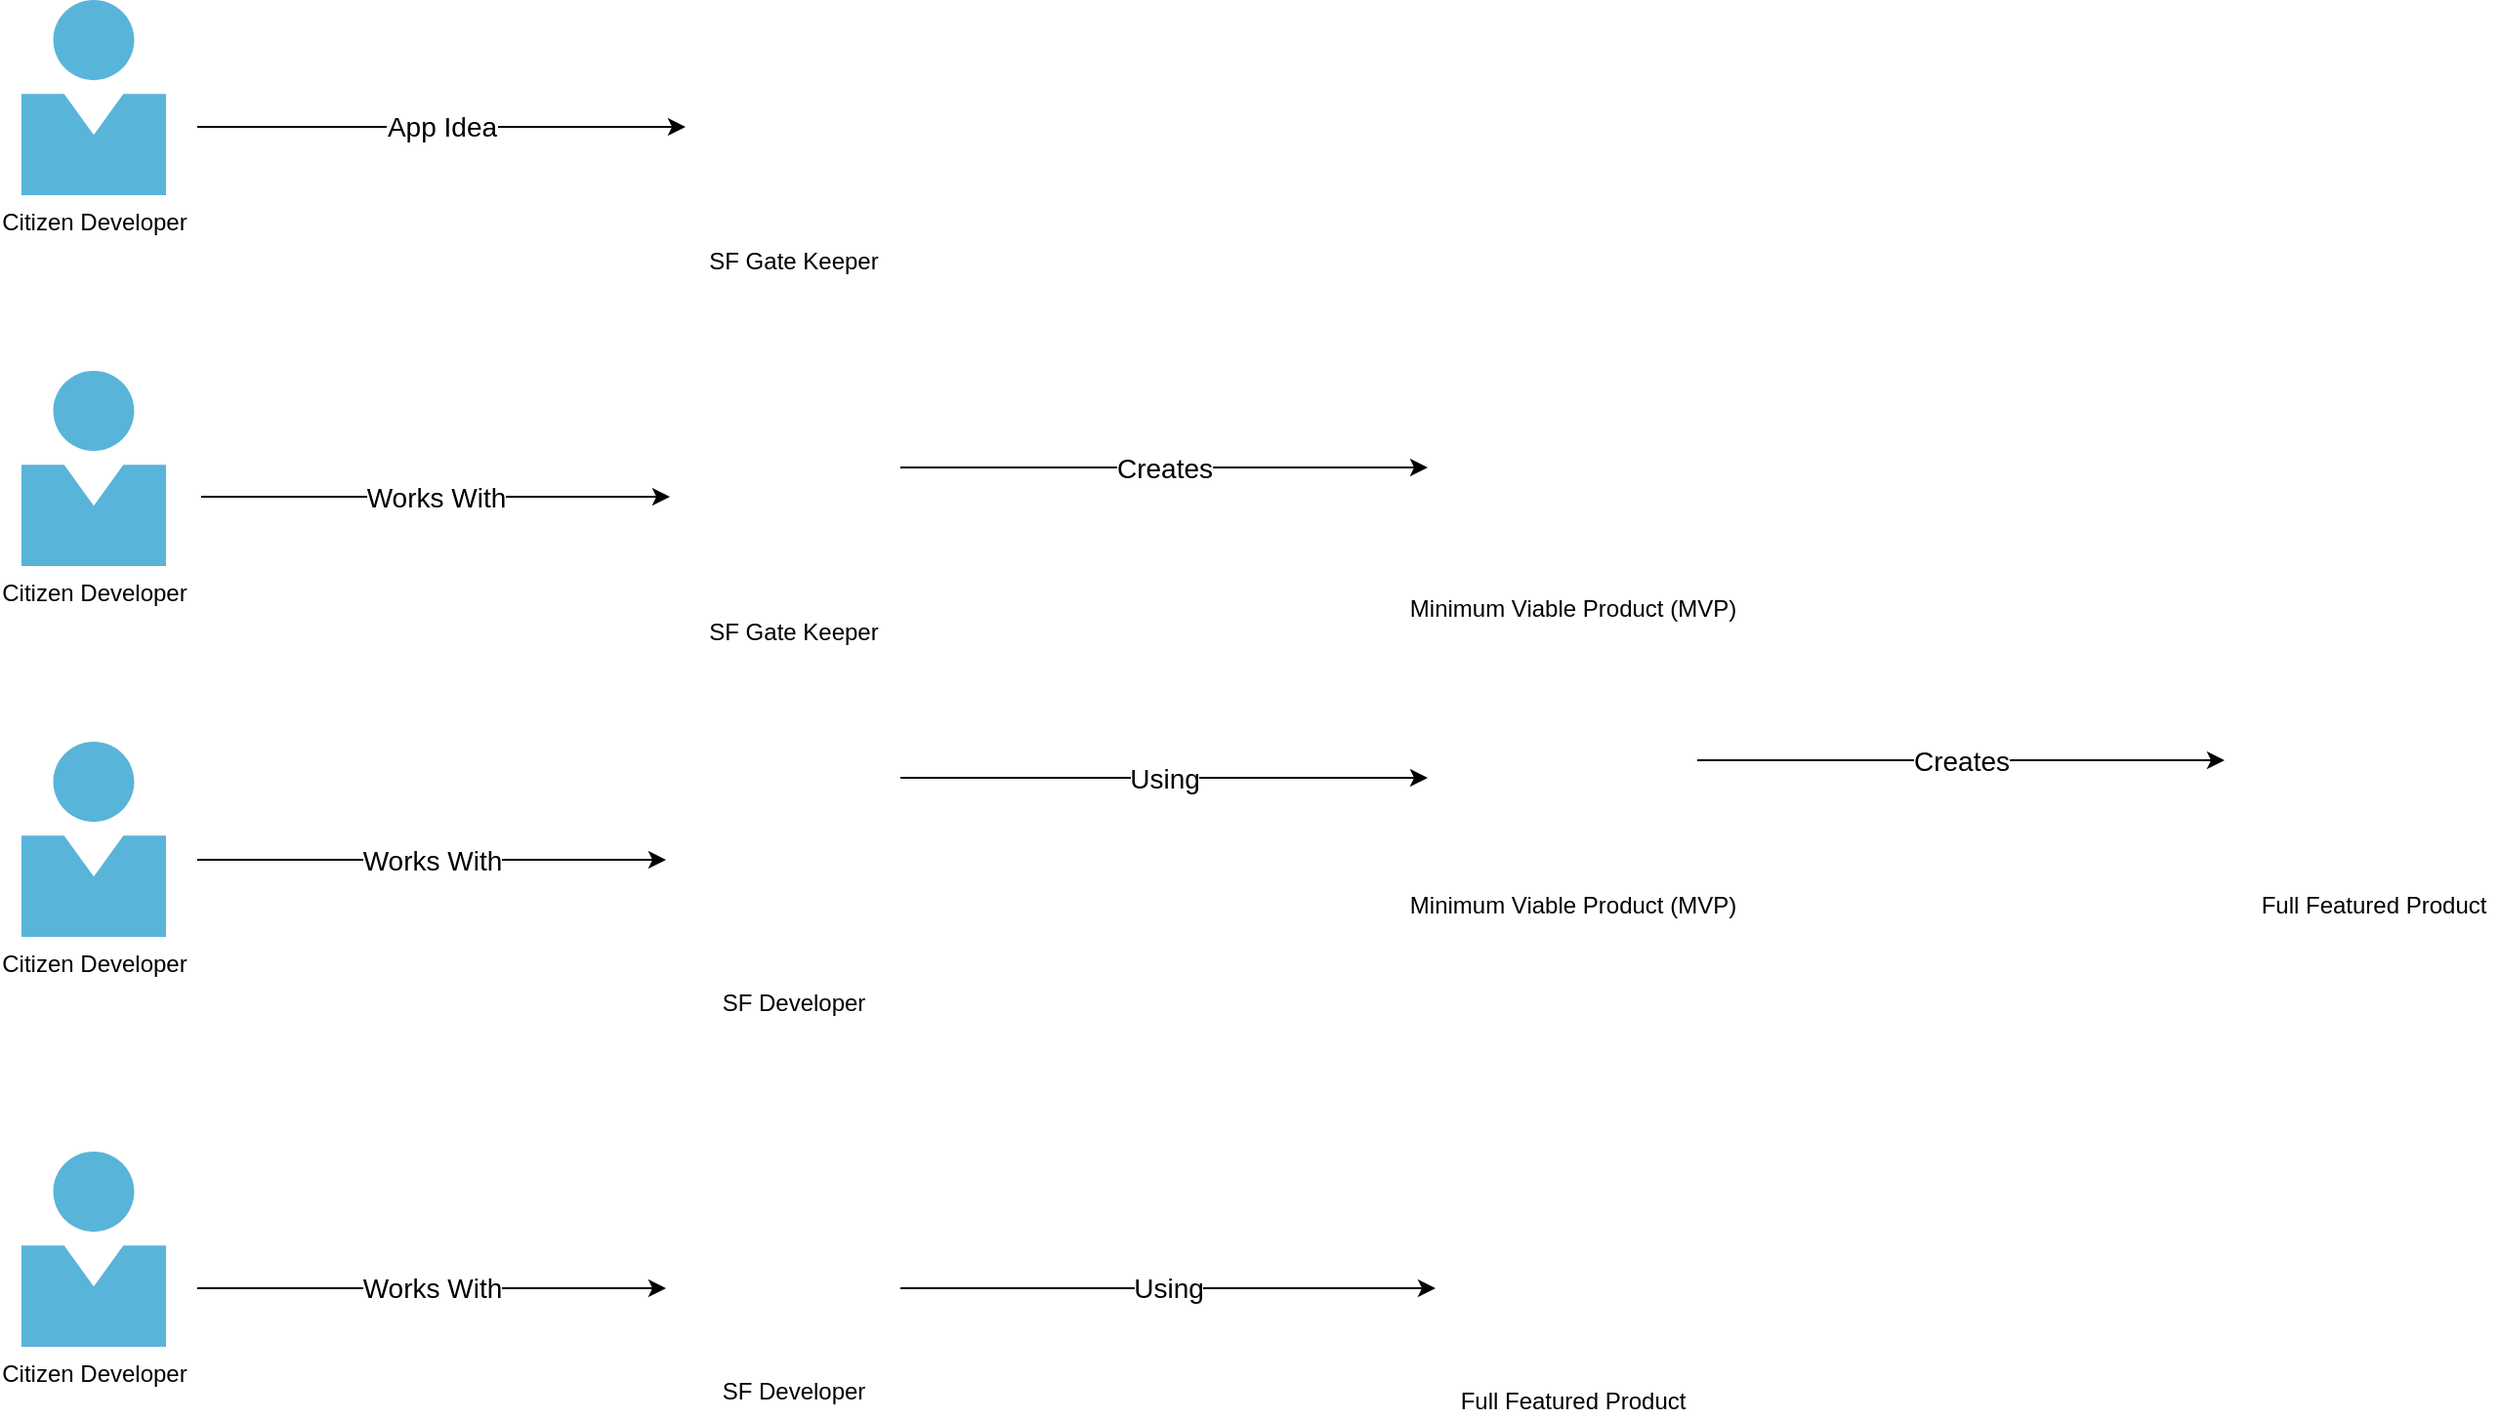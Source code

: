 <mxfile version="14.7.6" type="github">
  <diagram id="6wAIpjUcWf_RM9nSiClX" name="Page-1">
    <mxGraphModel dx="2062" dy="1102" grid="1" gridSize="10" guides="1" tooltips="1" connect="1" arrows="1" fold="1" page="1" pageScale="1" pageWidth="1700" pageHeight="1100" math="0" shadow="0">
      <root>
        <mxCell id="0" />
        <mxCell id="1" parent="0" />
        <mxCell id="YDlGzOTkmtleR9665ucg-1" value="SF Gate Keeper" style="shape=image;html=1;verticalAlign=top;verticalLabelPosition=bottom;labelBackgroundColor=#ffffff;imageAspect=0;aspect=fixed;image=https://cdn4.iconfinder.com/data/icons/general-office/91/General_Office_34-128.png" vertex="1" parent="1">
          <mxGeometry x="420" y="60" width="110" height="110" as="geometry" />
        </mxCell>
        <mxCell id="YDlGzOTkmtleR9665ucg-2" value="SF Developer" style="shape=image;html=1;verticalAlign=top;verticalLabelPosition=bottom;labelBackgroundColor=#ffffff;imageAspect=0;aspect=fixed;image=https://cdn0.iconfinder.com/data/icons/job-seeker/256/laptop_job_seeker_employee_unemployee_work_1-128.png" vertex="1" parent="1">
          <mxGeometry x="416" y="432" width="118" height="118" as="geometry" />
        </mxCell>
        <mxCell id="YDlGzOTkmtleR9665ucg-3" value="&lt;div&gt;Citizen Developer&lt;/div&gt;&lt;div&gt;&lt;br&gt;&lt;/div&gt;" style="aspect=fixed;html=1;points=[];align=center;image;fontSize=12;image=img/lib/mscae/Person.svg;" vertex="1" parent="1">
          <mxGeometry x="80" y="50" width="74" height="100" as="geometry" />
        </mxCell>
        <mxCell id="YDlGzOTkmtleR9665ucg-4" value="&lt;font style=&quot;font-size: 14px&quot;&gt;App Idea&lt;/font&gt;" style="endArrow=classic;html=1;" edge="1" parent="1" target="YDlGzOTkmtleR9665ucg-1">
          <mxGeometry width="50" height="50" relative="1" as="geometry">
            <mxPoint x="170" y="115" as="sourcePoint" />
            <mxPoint x="830" y="520" as="targetPoint" />
          </mxGeometry>
        </mxCell>
        <mxCell id="YDlGzOTkmtleR9665ucg-5" value="&lt;font style=&quot;font-size: 14px&quot;&gt;Creates&lt;/font&gt;" style="endArrow=classic;html=1;" edge="1" parent="1">
          <mxGeometry width="50" height="50" relative="1" as="geometry">
            <mxPoint x="530" y="289.5" as="sourcePoint" />
            <mxPoint x="800" y="289.5" as="targetPoint" />
            <Array as="points">
              <mxPoint x="770" y="289.5" />
            </Array>
          </mxGeometry>
        </mxCell>
        <mxCell id="YDlGzOTkmtleR9665ucg-6" value="&lt;font style=&quot;font-size: 14px&quot;&gt;Works With&lt;/font&gt;" style="endArrow=classic;html=1;" edge="1" parent="1">
          <mxGeometry width="50" height="50" relative="1" as="geometry">
            <mxPoint x="172" y="304.5" as="sourcePoint" />
            <mxPoint x="412" y="304.5" as="targetPoint" />
          </mxGeometry>
        </mxCell>
        <mxCell id="YDlGzOTkmtleR9665ucg-7" value="&lt;div&gt;Citizen Developer&lt;/div&gt;&lt;div&gt;&lt;br&gt;&lt;/div&gt;" style="aspect=fixed;html=1;points=[];align=center;image;fontSize=12;image=img/lib/mscae/Person.svg;" vertex="1" parent="1">
          <mxGeometry x="80" y="240" width="74" height="100" as="geometry" />
        </mxCell>
        <mxCell id="YDlGzOTkmtleR9665ucg-8" value="&lt;div&gt;Citizen Developer&lt;/div&gt;&lt;div&gt;&lt;br&gt;&lt;/div&gt;" style="aspect=fixed;html=1;points=[];align=center;image;fontSize=12;image=img/lib/mscae/Person.svg;" vertex="1" parent="1">
          <mxGeometry x="80" y="430" width="74" height="100" as="geometry" />
        </mxCell>
        <mxCell id="YDlGzOTkmtleR9665ucg-9" value="SF Gate Keeper" style="shape=image;html=1;verticalAlign=top;verticalLabelPosition=bottom;labelBackgroundColor=#ffffff;imageAspect=0;aspect=fixed;image=https://cdn4.iconfinder.com/data/icons/general-office/91/General_Office_34-128.png" vertex="1" parent="1">
          <mxGeometry x="420" y="250" width="110" height="110" as="geometry" />
        </mxCell>
        <mxCell id="YDlGzOTkmtleR9665ucg-12" value="&lt;font style=&quot;font-size: 14px&quot;&gt;Works With&lt;/font&gt;" style="endArrow=classic;html=1;" edge="1" parent="1">
          <mxGeometry width="50" height="50" relative="1" as="geometry">
            <mxPoint x="170" y="490.5" as="sourcePoint" />
            <mxPoint x="410" y="490.5" as="targetPoint" />
          </mxGeometry>
        </mxCell>
        <mxCell id="YDlGzOTkmtleR9665ucg-13" value="&lt;font style=&quot;font-size: 14px&quot;&gt;Using&lt;/font&gt;" style="endArrow=classic;html=1;" edge="1" parent="1">
          <mxGeometry width="50" height="50" relative="1" as="geometry">
            <mxPoint x="530" y="448.5" as="sourcePoint" />
            <mxPoint x="800" y="448.5" as="targetPoint" />
            <Array as="points">
              <mxPoint x="770" y="448.5" />
            </Array>
          </mxGeometry>
        </mxCell>
        <mxCell id="YDlGzOTkmtleR9665ucg-14" value="Full Featured Product" style="shape=image;html=1;verticalAlign=top;verticalLabelPosition=bottom;labelBackgroundColor=#ffffff;imageAspect=0;aspect=fixed;image=https://cdn0.iconfinder.com/data/icons/kameleon-free-pack-rounded/110/Coding-Html-128.png" vertex="1" parent="1">
          <mxGeometry x="1220" y="372" width="128" height="128" as="geometry" />
        </mxCell>
        <mxCell id="YDlGzOTkmtleR9665ucg-15" value="Minimum Viable Product (MVP)" style="shape=image;html=1;verticalAlign=top;verticalLabelPosition=bottom;labelBackgroundColor=#ffffff;imageAspect=0;aspect=fixed;image=https://cdn1.iconfinder.com/data/icons/business-startup-14/60/Development-128.png" vertex="1" parent="1">
          <mxGeometry x="810" y="220" width="128" height="128" as="geometry" />
        </mxCell>
        <mxCell id="YDlGzOTkmtleR9665ucg-16" value="Minimum Viable Product (MVP)" style="shape=image;html=1;verticalAlign=top;verticalLabelPosition=bottom;labelBackgroundColor=#ffffff;imageAspect=0;aspect=fixed;image=https://cdn1.iconfinder.com/data/icons/business-startup-14/60/Development-128.png" vertex="1" parent="1">
          <mxGeometry x="810" y="372" width="128" height="128" as="geometry" />
        </mxCell>
        <mxCell id="YDlGzOTkmtleR9665ucg-18" value="&lt;font style=&quot;font-size: 14px&quot;&gt;Creates&lt;/font&gt;" style="endArrow=classic;html=1;" edge="1" parent="1">
          <mxGeometry width="50" height="50" relative="1" as="geometry">
            <mxPoint x="938" y="439.5" as="sourcePoint" />
            <mxPoint x="1208" y="439.5" as="targetPoint" />
            <Array as="points">
              <mxPoint x="1178" y="439.5" />
            </Array>
          </mxGeometry>
        </mxCell>
        <mxCell id="YDlGzOTkmtleR9665ucg-22" value="&lt;div&gt;Citizen Developer&lt;/div&gt;&lt;div&gt;&lt;br&gt;&lt;/div&gt;" style="aspect=fixed;html=1;points=[];align=center;image;fontSize=12;image=img/lib/mscae/Person.svg;" vertex="1" parent="1">
          <mxGeometry x="80" y="640" width="74" height="100" as="geometry" />
        </mxCell>
        <mxCell id="YDlGzOTkmtleR9665ucg-23" value="&lt;font style=&quot;font-size: 14px&quot;&gt;Works With&lt;/font&gt;" style="endArrow=classic;html=1;" edge="1" parent="1">
          <mxGeometry width="50" height="50" relative="1" as="geometry">
            <mxPoint x="170" y="710" as="sourcePoint" />
            <mxPoint x="410" y="710" as="targetPoint" />
          </mxGeometry>
        </mxCell>
        <mxCell id="YDlGzOTkmtleR9665ucg-24" value="SF Developer" style="shape=image;html=1;verticalAlign=top;verticalLabelPosition=bottom;labelBackgroundColor=#ffffff;imageAspect=0;aspect=fixed;image=https://cdn0.iconfinder.com/data/icons/job-seeker/256/laptop_job_seeker_employee_unemployee_work_1-128.png" vertex="1" parent="1">
          <mxGeometry x="416" y="631" width="118" height="118" as="geometry" />
        </mxCell>
        <mxCell id="YDlGzOTkmtleR9665ucg-25" value="Full Featured Product" style="shape=image;html=1;verticalAlign=top;verticalLabelPosition=bottom;labelBackgroundColor=#ffffff;imageAspect=0;aspect=fixed;image=https://cdn0.iconfinder.com/data/icons/kameleon-free-pack-rounded/110/Coding-Html-128.png" vertex="1" parent="1">
          <mxGeometry x="810" y="626" width="128" height="128" as="geometry" />
        </mxCell>
        <mxCell id="YDlGzOTkmtleR9665ucg-26" value="&lt;font style=&quot;font-size: 14px&quot;&gt;Using&lt;/font&gt;" style="endArrow=classic;html=1;" edge="1" parent="1">
          <mxGeometry width="50" height="50" relative="1" as="geometry">
            <mxPoint x="530" y="710" as="sourcePoint" />
            <mxPoint x="804" y="710" as="targetPoint" />
            <Array as="points">
              <mxPoint x="804" y="710" />
            </Array>
          </mxGeometry>
        </mxCell>
      </root>
    </mxGraphModel>
  </diagram>
</mxfile>
